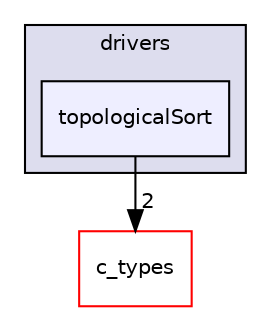 digraph "topologicalSort" {
  compound=true
  node [ fontsize="10", fontname="Helvetica"];
  edge [ labelfontsize="10", labelfontname="Helvetica"];
  subgraph clusterdir_4fe5cf12322eb0f9892753dc20f1484c {
    graph [ bgcolor="#ddddee", pencolor="black", label="drivers" fontname="Helvetica", fontsize="10", URL="dir_4fe5cf12322eb0f9892753dc20f1484c.html"]
  dir_d6d8035e19586c27832f53bbe8da226b [shape=box, label="topologicalSort", style="filled", fillcolor="#eeeeff", pencolor="black", URL="dir_d6d8035e19586c27832f53bbe8da226b.html"];
  }
  dir_d5995d5871f728649bd47ea0d6428e03 [shape=box label="c_types" fillcolor="white" style="filled" color="red" URL="dir_d5995d5871f728649bd47ea0d6428e03.html"];
  dir_d6d8035e19586c27832f53bbe8da226b->dir_d5995d5871f728649bd47ea0d6428e03 [headlabel="2", labeldistance=1.5 headhref="dir_000075_000025.html"];
}
